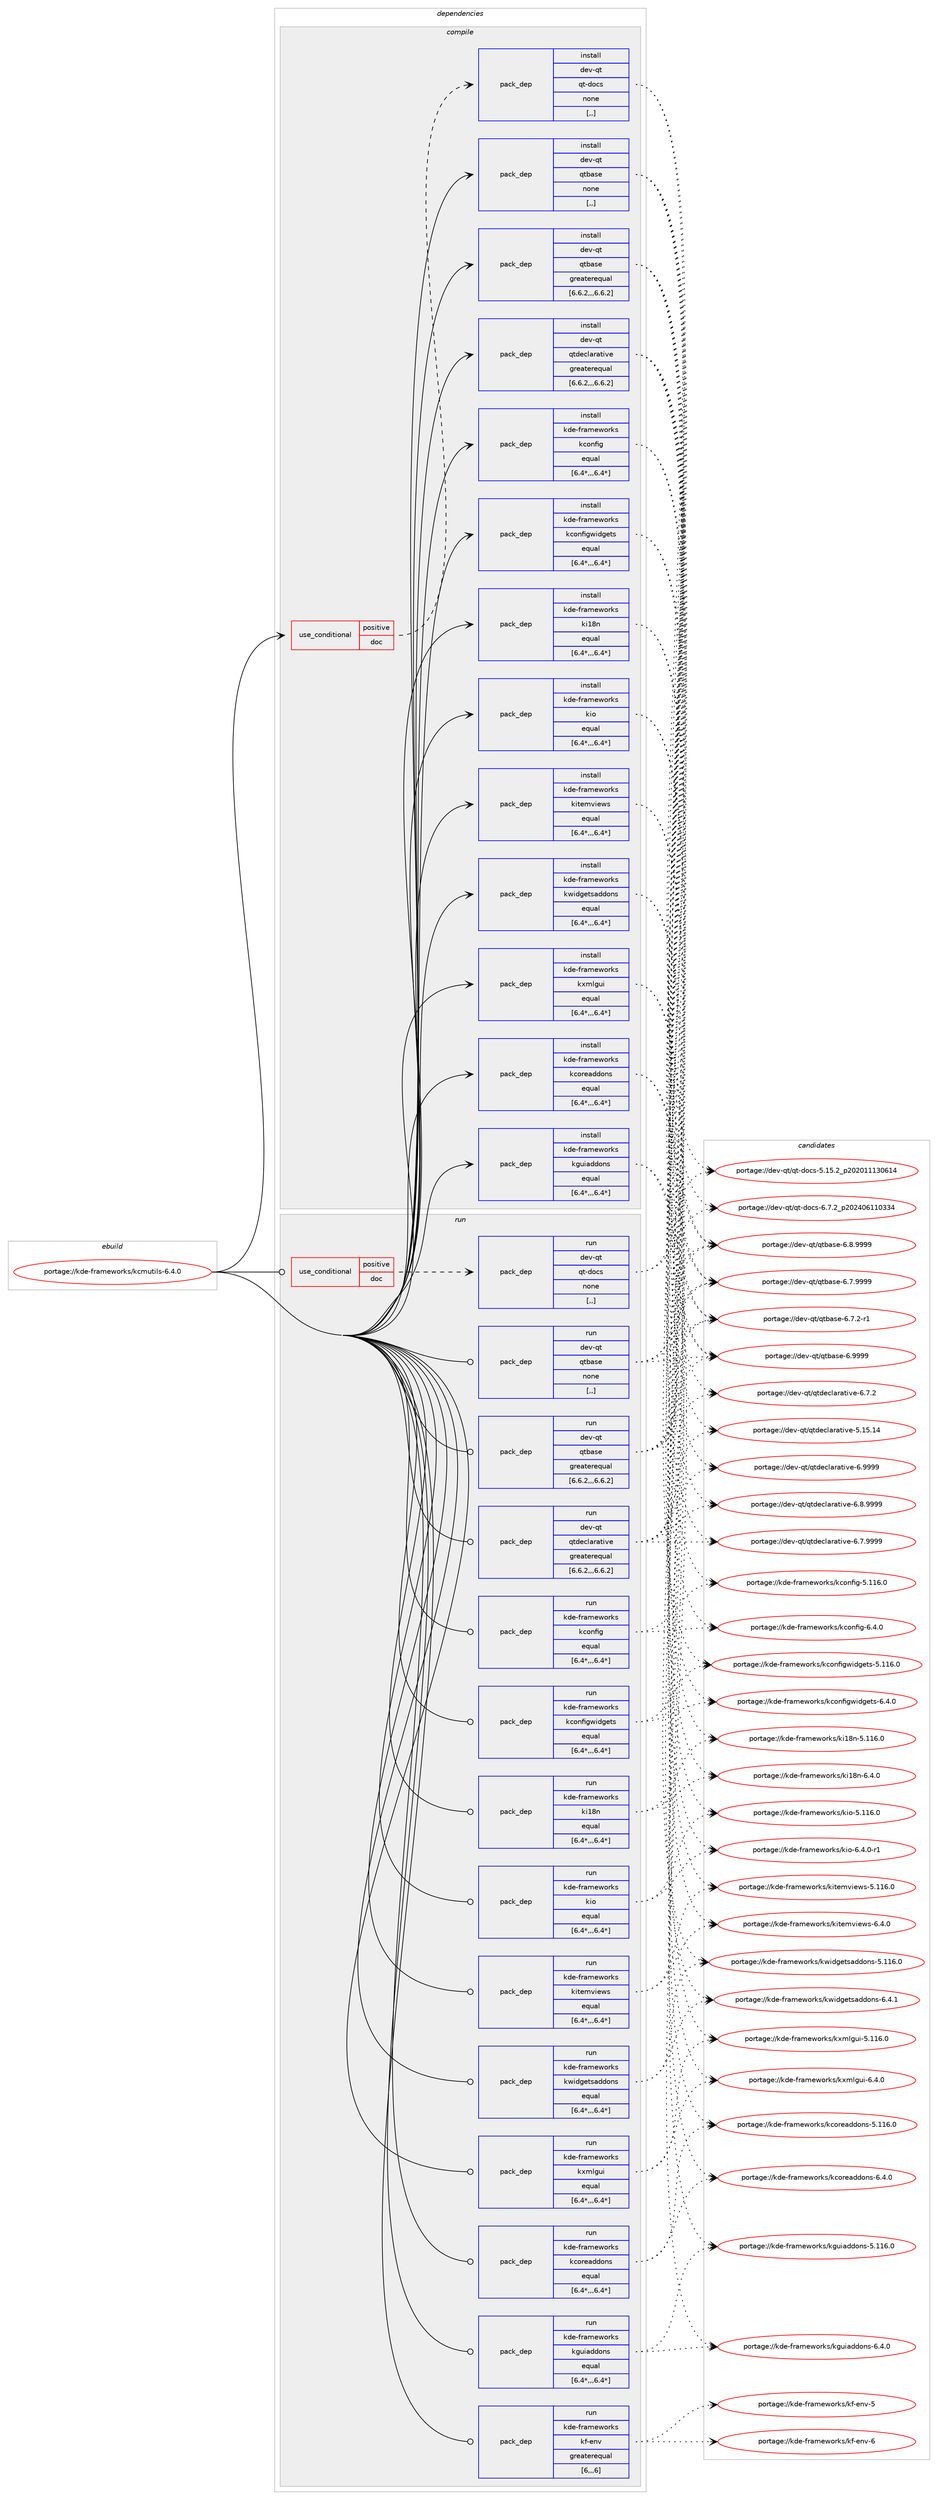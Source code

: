 digraph prolog {

# *************
# Graph options
# *************

newrank=true;
concentrate=true;
compound=true;
graph [rankdir=LR,fontname=Helvetica,fontsize=10,ranksep=1.5];#, ranksep=2.5, nodesep=0.2];
edge  [arrowhead=vee];
node  [fontname=Helvetica,fontsize=10];

# **********
# The ebuild
# **********

subgraph cluster_leftcol {
color=gray;
label=<<i>ebuild</i>>;
id [label="portage://kde-frameworks/kcmutils-6.4.0", color=red, width=4, href="../kde-frameworks/kcmutils-6.4.0.svg"];
}

# ****************
# The dependencies
# ****************

subgraph cluster_midcol {
color=gray;
label=<<i>dependencies</i>>;
subgraph cluster_compile {
fillcolor="#eeeeee";
style=filled;
label=<<i>compile</i>>;
subgraph cond67906 {
dependency263800 [label=<<TABLE BORDER="0" CELLBORDER="1" CELLSPACING="0" CELLPADDING="4"><TR><TD ROWSPAN="3" CELLPADDING="10">use_conditional</TD></TR><TR><TD>positive</TD></TR><TR><TD>doc</TD></TR></TABLE>>, shape=none, color=red];
subgraph pack193859 {
dependency263801 [label=<<TABLE BORDER="0" CELLBORDER="1" CELLSPACING="0" CELLPADDING="4" WIDTH="220"><TR><TD ROWSPAN="6" CELLPADDING="30">pack_dep</TD></TR><TR><TD WIDTH="110">install</TD></TR><TR><TD>dev-qt</TD></TR><TR><TD>qt-docs</TD></TR><TR><TD>none</TD></TR><TR><TD>[,,]</TD></TR></TABLE>>, shape=none, color=blue];
}
dependency263800:e -> dependency263801:w [weight=20,style="dashed",arrowhead="vee"];
}
id:e -> dependency263800:w [weight=20,style="solid",arrowhead="vee"];
subgraph pack193860 {
dependency263802 [label=<<TABLE BORDER="0" CELLBORDER="1" CELLSPACING="0" CELLPADDING="4" WIDTH="220"><TR><TD ROWSPAN="6" CELLPADDING="30">pack_dep</TD></TR><TR><TD WIDTH="110">install</TD></TR><TR><TD>dev-qt</TD></TR><TR><TD>qtbase</TD></TR><TR><TD>greaterequal</TD></TR><TR><TD>[6.6.2,,,6.6.2]</TD></TR></TABLE>>, shape=none, color=blue];
}
id:e -> dependency263802:w [weight=20,style="solid",arrowhead="vee"];
subgraph pack193861 {
dependency263803 [label=<<TABLE BORDER="0" CELLBORDER="1" CELLSPACING="0" CELLPADDING="4" WIDTH="220"><TR><TD ROWSPAN="6" CELLPADDING="30">pack_dep</TD></TR><TR><TD WIDTH="110">install</TD></TR><TR><TD>dev-qt</TD></TR><TR><TD>qtbase</TD></TR><TR><TD>none</TD></TR><TR><TD>[,,]</TD></TR></TABLE>>, shape=none, color=blue];
}
id:e -> dependency263803:w [weight=20,style="solid",arrowhead="vee"];
subgraph pack193862 {
dependency263804 [label=<<TABLE BORDER="0" CELLBORDER="1" CELLSPACING="0" CELLPADDING="4" WIDTH="220"><TR><TD ROWSPAN="6" CELLPADDING="30">pack_dep</TD></TR><TR><TD WIDTH="110">install</TD></TR><TR><TD>dev-qt</TD></TR><TR><TD>qtdeclarative</TD></TR><TR><TD>greaterequal</TD></TR><TR><TD>[6.6.2,,,6.6.2]</TD></TR></TABLE>>, shape=none, color=blue];
}
id:e -> dependency263804:w [weight=20,style="solid",arrowhead="vee"];
subgraph pack193863 {
dependency263805 [label=<<TABLE BORDER="0" CELLBORDER="1" CELLSPACING="0" CELLPADDING="4" WIDTH="220"><TR><TD ROWSPAN="6" CELLPADDING="30">pack_dep</TD></TR><TR><TD WIDTH="110">install</TD></TR><TR><TD>kde-frameworks</TD></TR><TR><TD>kconfig</TD></TR><TR><TD>equal</TD></TR><TR><TD>[6.4*,,,6.4*]</TD></TR></TABLE>>, shape=none, color=blue];
}
id:e -> dependency263805:w [weight=20,style="solid",arrowhead="vee"];
subgraph pack193864 {
dependency263806 [label=<<TABLE BORDER="0" CELLBORDER="1" CELLSPACING="0" CELLPADDING="4" WIDTH="220"><TR><TD ROWSPAN="6" CELLPADDING="30">pack_dep</TD></TR><TR><TD WIDTH="110">install</TD></TR><TR><TD>kde-frameworks</TD></TR><TR><TD>kconfigwidgets</TD></TR><TR><TD>equal</TD></TR><TR><TD>[6.4*,,,6.4*]</TD></TR></TABLE>>, shape=none, color=blue];
}
id:e -> dependency263806:w [weight=20,style="solid",arrowhead="vee"];
subgraph pack193865 {
dependency263807 [label=<<TABLE BORDER="0" CELLBORDER="1" CELLSPACING="0" CELLPADDING="4" WIDTH="220"><TR><TD ROWSPAN="6" CELLPADDING="30">pack_dep</TD></TR><TR><TD WIDTH="110">install</TD></TR><TR><TD>kde-frameworks</TD></TR><TR><TD>kcoreaddons</TD></TR><TR><TD>equal</TD></TR><TR><TD>[6.4*,,,6.4*]</TD></TR></TABLE>>, shape=none, color=blue];
}
id:e -> dependency263807:w [weight=20,style="solid",arrowhead="vee"];
subgraph pack193866 {
dependency263808 [label=<<TABLE BORDER="0" CELLBORDER="1" CELLSPACING="0" CELLPADDING="4" WIDTH="220"><TR><TD ROWSPAN="6" CELLPADDING="30">pack_dep</TD></TR><TR><TD WIDTH="110">install</TD></TR><TR><TD>kde-frameworks</TD></TR><TR><TD>kguiaddons</TD></TR><TR><TD>equal</TD></TR><TR><TD>[6.4*,,,6.4*]</TD></TR></TABLE>>, shape=none, color=blue];
}
id:e -> dependency263808:w [weight=20,style="solid",arrowhead="vee"];
subgraph pack193867 {
dependency263809 [label=<<TABLE BORDER="0" CELLBORDER="1" CELLSPACING="0" CELLPADDING="4" WIDTH="220"><TR><TD ROWSPAN="6" CELLPADDING="30">pack_dep</TD></TR><TR><TD WIDTH="110">install</TD></TR><TR><TD>kde-frameworks</TD></TR><TR><TD>ki18n</TD></TR><TR><TD>equal</TD></TR><TR><TD>[6.4*,,,6.4*]</TD></TR></TABLE>>, shape=none, color=blue];
}
id:e -> dependency263809:w [weight=20,style="solid",arrowhead="vee"];
subgraph pack193868 {
dependency263810 [label=<<TABLE BORDER="0" CELLBORDER="1" CELLSPACING="0" CELLPADDING="4" WIDTH="220"><TR><TD ROWSPAN="6" CELLPADDING="30">pack_dep</TD></TR><TR><TD WIDTH="110">install</TD></TR><TR><TD>kde-frameworks</TD></TR><TR><TD>kio</TD></TR><TR><TD>equal</TD></TR><TR><TD>[6.4*,,,6.4*]</TD></TR></TABLE>>, shape=none, color=blue];
}
id:e -> dependency263810:w [weight=20,style="solid",arrowhead="vee"];
subgraph pack193869 {
dependency263811 [label=<<TABLE BORDER="0" CELLBORDER="1" CELLSPACING="0" CELLPADDING="4" WIDTH="220"><TR><TD ROWSPAN="6" CELLPADDING="30">pack_dep</TD></TR><TR><TD WIDTH="110">install</TD></TR><TR><TD>kde-frameworks</TD></TR><TR><TD>kitemviews</TD></TR><TR><TD>equal</TD></TR><TR><TD>[6.4*,,,6.4*]</TD></TR></TABLE>>, shape=none, color=blue];
}
id:e -> dependency263811:w [weight=20,style="solid",arrowhead="vee"];
subgraph pack193870 {
dependency263812 [label=<<TABLE BORDER="0" CELLBORDER="1" CELLSPACING="0" CELLPADDING="4" WIDTH="220"><TR><TD ROWSPAN="6" CELLPADDING="30">pack_dep</TD></TR><TR><TD WIDTH="110">install</TD></TR><TR><TD>kde-frameworks</TD></TR><TR><TD>kwidgetsaddons</TD></TR><TR><TD>equal</TD></TR><TR><TD>[6.4*,,,6.4*]</TD></TR></TABLE>>, shape=none, color=blue];
}
id:e -> dependency263812:w [weight=20,style="solid",arrowhead="vee"];
subgraph pack193871 {
dependency263813 [label=<<TABLE BORDER="0" CELLBORDER="1" CELLSPACING="0" CELLPADDING="4" WIDTH="220"><TR><TD ROWSPAN="6" CELLPADDING="30">pack_dep</TD></TR><TR><TD WIDTH="110">install</TD></TR><TR><TD>kde-frameworks</TD></TR><TR><TD>kxmlgui</TD></TR><TR><TD>equal</TD></TR><TR><TD>[6.4*,,,6.4*]</TD></TR></TABLE>>, shape=none, color=blue];
}
id:e -> dependency263813:w [weight=20,style="solid",arrowhead="vee"];
}
subgraph cluster_compileandrun {
fillcolor="#eeeeee";
style=filled;
label=<<i>compile and run</i>>;
}
subgraph cluster_run {
fillcolor="#eeeeee";
style=filled;
label=<<i>run</i>>;
subgraph cond67907 {
dependency263814 [label=<<TABLE BORDER="0" CELLBORDER="1" CELLSPACING="0" CELLPADDING="4"><TR><TD ROWSPAN="3" CELLPADDING="10">use_conditional</TD></TR><TR><TD>positive</TD></TR><TR><TD>doc</TD></TR></TABLE>>, shape=none, color=red];
subgraph pack193872 {
dependency263815 [label=<<TABLE BORDER="0" CELLBORDER="1" CELLSPACING="0" CELLPADDING="4" WIDTH="220"><TR><TD ROWSPAN="6" CELLPADDING="30">pack_dep</TD></TR><TR><TD WIDTH="110">run</TD></TR><TR><TD>dev-qt</TD></TR><TR><TD>qt-docs</TD></TR><TR><TD>none</TD></TR><TR><TD>[,,]</TD></TR></TABLE>>, shape=none, color=blue];
}
dependency263814:e -> dependency263815:w [weight=20,style="dashed",arrowhead="vee"];
}
id:e -> dependency263814:w [weight=20,style="solid",arrowhead="odot"];
subgraph pack193873 {
dependency263816 [label=<<TABLE BORDER="0" CELLBORDER="1" CELLSPACING="0" CELLPADDING="4" WIDTH="220"><TR><TD ROWSPAN="6" CELLPADDING="30">pack_dep</TD></TR><TR><TD WIDTH="110">run</TD></TR><TR><TD>dev-qt</TD></TR><TR><TD>qtbase</TD></TR><TR><TD>greaterequal</TD></TR><TR><TD>[6.6.2,,,6.6.2]</TD></TR></TABLE>>, shape=none, color=blue];
}
id:e -> dependency263816:w [weight=20,style="solid",arrowhead="odot"];
subgraph pack193874 {
dependency263817 [label=<<TABLE BORDER="0" CELLBORDER="1" CELLSPACING="0" CELLPADDING="4" WIDTH="220"><TR><TD ROWSPAN="6" CELLPADDING="30">pack_dep</TD></TR><TR><TD WIDTH="110">run</TD></TR><TR><TD>dev-qt</TD></TR><TR><TD>qtbase</TD></TR><TR><TD>none</TD></TR><TR><TD>[,,]</TD></TR></TABLE>>, shape=none, color=blue];
}
id:e -> dependency263817:w [weight=20,style="solid",arrowhead="odot"];
subgraph pack193875 {
dependency263818 [label=<<TABLE BORDER="0" CELLBORDER="1" CELLSPACING="0" CELLPADDING="4" WIDTH="220"><TR><TD ROWSPAN="6" CELLPADDING="30">pack_dep</TD></TR><TR><TD WIDTH="110">run</TD></TR><TR><TD>dev-qt</TD></TR><TR><TD>qtdeclarative</TD></TR><TR><TD>greaterequal</TD></TR><TR><TD>[6.6.2,,,6.6.2]</TD></TR></TABLE>>, shape=none, color=blue];
}
id:e -> dependency263818:w [weight=20,style="solid",arrowhead="odot"];
subgraph pack193876 {
dependency263819 [label=<<TABLE BORDER="0" CELLBORDER="1" CELLSPACING="0" CELLPADDING="4" WIDTH="220"><TR><TD ROWSPAN="6" CELLPADDING="30">pack_dep</TD></TR><TR><TD WIDTH="110">run</TD></TR><TR><TD>kde-frameworks</TD></TR><TR><TD>kconfig</TD></TR><TR><TD>equal</TD></TR><TR><TD>[6.4*,,,6.4*]</TD></TR></TABLE>>, shape=none, color=blue];
}
id:e -> dependency263819:w [weight=20,style="solid",arrowhead="odot"];
subgraph pack193877 {
dependency263820 [label=<<TABLE BORDER="0" CELLBORDER="1" CELLSPACING="0" CELLPADDING="4" WIDTH="220"><TR><TD ROWSPAN="6" CELLPADDING="30">pack_dep</TD></TR><TR><TD WIDTH="110">run</TD></TR><TR><TD>kde-frameworks</TD></TR><TR><TD>kconfigwidgets</TD></TR><TR><TD>equal</TD></TR><TR><TD>[6.4*,,,6.4*]</TD></TR></TABLE>>, shape=none, color=blue];
}
id:e -> dependency263820:w [weight=20,style="solid",arrowhead="odot"];
subgraph pack193878 {
dependency263821 [label=<<TABLE BORDER="0" CELLBORDER="1" CELLSPACING="0" CELLPADDING="4" WIDTH="220"><TR><TD ROWSPAN="6" CELLPADDING="30">pack_dep</TD></TR><TR><TD WIDTH="110">run</TD></TR><TR><TD>kde-frameworks</TD></TR><TR><TD>kcoreaddons</TD></TR><TR><TD>equal</TD></TR><TR><TD>[6.4*,,,6.4*]</TD></TR></TABLE>>, shape=none, color=blue];
}
id:e -> dependency263821:w [weight=20,style="solid",arrowhead="odot"];
subgraph pack193879 {
dependency263822 [label=<<TABLE BORDER="0" CELLBORDER="1" CELLSPACING="0" CELLPADDING="4" WIDTH="220"><TR><TD ROWSPAN="6" CELLPADDING="30">pack_dep</TD></TR><TR><TD WIDTH="110">run</TD></TR><TR><TD>kde-frameworks</TD></TR><TR><TD>kf-env</TD></TR><TR><TD>greaterequal</TD></TR><TR><TD>[6,,,6]</TD></TR></TABLE>>, shape=none, color=blue];
}
id:e -> dependency263822:w [weight=20,style="solid",arrowhead="odot"];
subgraph pack193880 {
dependency263823 [label=<<TABLE BORDER="0" CELLBORDER="1" CELLSPACING="0" CELLPADDING="4" WIDTH="220"><TR><TD ROWSPAN="6" CELLPADDING="30">pack_dep</TD></TR><TR><TD WIDTH="110">run</TD></TR><TR><TD>kde-frameworks</TD></TR><TR><TD>kguiaddons</TD></TR><TR><TD>equal</TD></TR><TR><TD>[6.4*,,,6.4*]</TD></TR></TABLE>>, shape=none, color=blue];
}
id:e -> dependency263823:w [weight=20,style="solid",arrowhead="odot"];
subgraph pack193881 {
dependency263824 [label=<<TABLE BORDER="0" CELLBORDER="1" CELLSPACING="0" CELLPADDING="4" WIDTH="220"><TR><TD ROWSPAN="6" CELLPADDING="30">pack_dep</TD></TR><TR><TD WIDTH="110">run</TD></TR><TR><TD>kde-frameworks</TD></TR><TR><TD>ki18n</TD></TR><TR><TD>equal</TD></TR><TR><TD>[6.4*,,,6.4*]</TD></TR></TABLE>>, shape=none, color=blue];
}
id:e -> dependency263824:w [weight=20,style="solid",arrowhead="odot"];
subgraph pack193882 {
dependency263825 [label=<<TABLE BORDER="0" CELLBORDER="1" CELLSPACING="0" CELLPADDING="4" WIDTH="220"><TR><TD ROWSPAN="6" CELLPADDING="30">pack_dep</TD></TR><TR><TD WIDTH="110">run</TD></TR><TR><TD>kde-frameworks</TD></TR><TR><TD>kio</TD></TR><TR><TD>equal</TD></TR><TR><TD>[6.4*,,,6.4*]</TD></TR></TABLE>>, shape=none, color=blue];
}
id:e -> dependency263825:w [weight=20,style="solid",arrowhead="odot"];
subgraph pack193883 {
dependency263826 [label=<<TABLE BORDER="0" CELLBORDER="1" CELLSPACING="0" CELLPADDING="4" WIDTH="220"><TR><TD ROWSPAN="6" CELLPADDING="30">pack_dep</TD></TR><TR><TD WIDTH="110">run</TD></TR><TR><TD>kde-frameworks</TD></TR><TR><TD>kitemviews</TD></TR><TR><TD>equal</TD></TR><TR><TD>[6.4*,,,6.4*]</TD></TR></TABLE>>, shape=none, color=blue];
}
id:e -> dependency263826:w [weight=20,style="solid",arrowhead="odot"];
subgraph pack193884 {
dependency263827 [label=<<TABLE BORDER="0" CELLBORDER="1" CELLSPACING="0" CELLPADDING="4" WIDTH="220"><TR><TD ROWSPAN="6" CELLPADDING="30">pack_dep</TD></TR><TR><TD WIDTH="110">run</TD></TR><TR><TD>kde-frameworks</TD></TR><TR><TD>kwidgetsaddons</TD></TR><TR><TD>equal</TD></TR><TR><TD>[6.4*,,,6.4*]</TD></TR></TABLE>>, shape=none, color=blue];
}
id:e -> dependency263827:w [weight=20,style="solid",arrowhead="odot"];
subgraph pack193885 {
dependency263828 [label=<<TABLE BORDER="0" CELLBORDER="1" CELLSPACING="0" CELLPADDING="4" WIDTH="220"><TR><TD ROWSPAN="6" CELLPADDING="30">pack_dep</TD></TR><TR><TD WIDTH="110">run</TD></TR><TR><TD>kde-frameworks</TD></TR><TR><TD>kxmlgui</TD></TR><TR><TD>equal</TD></TR><TR><TD>[6.4*,,,6.4*]</TD></TR></TABLE>>, shape=none, color=blue];
}
id:e -> dependency263828:w [weight=20,style="solid",arrowhead="odot"];
}
}

# **************
# The candidates
# **************

subgraph cluster_choices {
rank=same;
color=gray;
label=<<i>candidates</i>>;

subgraph choice193859 {
color=black;
nodesep=1;
choice1001011184511311647113116451001119911545544655465095112504850524854494948515152 [label="portage://dev-qt/qt-docs-6.7.2_p202406110334", color=red, width=4,href="../dev-qt/qt-docs-6.7.2_p202406110334.svg"];
choice100101118451131164711311645100111991154553464953465095112504850484949495148544952 [label="portage://dev-qt/qt-docs-5.15.2_p202011130614", color=red, width=4,href="../dev-qt/qt-docs-5.15.2_p202011130614.svg"];
dependency263801:e -> choice1001011184511311647113116451001119911545544655465095112504850524854494948515152:w [style=dotted,weight="100"];
dependency263801:e -> choice100101118451131164711311645100111991154553464953465095112504850484949495148544952:w [style=dotted,weight="100"];
}
subgraph choice193860 {
color=black;
nodesep=1;
choice1001011184511311647113116989711510145544657575757 [label="portage://dev-qt/qtbase-6.9999", color=red, width=4,href="../dev-qt/qtbase-6.9999.svg"];
choice10010111845113116471131169897115101455446564657575757 [label="portage://dev-qt/qtbase-6.8.9999", color=red, width=4,href="../dev-qt/qtbase-6.8.9999.svg"];
choice10010111845113116471131169897115101455446554657575757 [label="portage://dev-qt/qtbase-6.7.9999", color=red, width=4,href="../dev-qt/qtbase-6.7.9999.svg"];
choice100101118451131164711311698971151014554465546504511449 [label="portage://dev-qt/qtbase-6.7.2-r1", color=red, width=4,href="../dev-qt/qtbase-6.7.2-r1.svg"];
dependency263802:e -> choice1001011184511311647113116989711510145544657575757:w [style=dotted,weight="100"];
dependency263802:e -> choice10010111845113116471131169897115101455446564657575757:w [style=dotted,weight="100"];
dependency263802:e -> choice10010111845113116471131169897115101455446554657575757:w [style=dotted,weight="100"];
dependency263802:e -> choice100101118451131164711311698971151014554465546504511449:w [style=dotted,weight="100"];
}
subgraph choice193861 {
color=black;
nodesep=1;
choice1001011184511311647113116989711510145544657575757 [label="portage://dev-qt/qtbase-6.9999", color=red, width=4,href="../dev-qt/qtbase-6.9999.svg"];
choice10010111845113116471131169897115101455446564657575757 [label="portage://dev-qt/qtbase-6.8.9999", color=red, width=4,href="../dev-qt/qtbase-6.8.9999.svg"];
choice10010111845113116471131169897115101455446554657575757 [label="portage://dev-qt/qtbase-6.7.9999", color=red, width=4,href="../dev-qt/qtbase-6.7.9999.svg"];
choice100101118451131164711311698971151014554465546504511449 [label="portage://dev-qt/qtbase-6.7.2-r1", color=red, width=4,href="../dev-qt/qtbase-6.7.2-r1.svg"];
dependency263803:e -> choice1001011184511311647113116989711510145544657575757:w [style=dotted,weight="100"];
dependency263803:e -> choice10010111845113116471131169897115101455446564657575757:w [style=dotted,weight="100"];
dependency263803:e -> choice10010111845113116471131169897115101455446554657575757:w [style=dotted,weight="100"];
dependency263803:e -> choice100101118451131164711311698971151014554465546504511449:w [style=dotted,weight="100"];
}
subgraph choice193862 {
color=black;
nodesep=1;
choice100101118451131164711311610010199108971149711610511810145544657575757 [label="portage://dev-qt/qtdeclarative-6.9999", color=red, width=4,href="../dev-qt/qtdeclarative-6.9999.svg"];
choice1001011184511311647113116100101991089711497116105118101455446564657575757 [label="portage://dev-qt/qtdeclarative-6.8.9999", color=red, width=4,href="../dev-qt/qtdeclarative-6.8.9999.svg"];
choice1001011184511311647113116100101991089711497116105118101455446554657575757 [label="portage://dev-qt/qtdeclarative-6.7.9999", color=red, width=4,href="../dev-qt/qtdeclarative-6.7.9999.svg"];
choice1001011184511311647113116100101991089711497116105118101455446554650 [label="portage://dev-qt/qtdeclarative-6.7.2", color=red, width=4,href="../dev-qt/qtdeclarative-6.7.2.svg"];
choice10010111845113116471131161001019910897114971161051181014553464953464952 [label="portage://dev-qt/qtdeclarative-5.15.14", color=red, width=4,href="../dev-qt/qtdeclarative-5.15.14.svg"];
dependency263804:e -> choice100101118451131164711311610010199108971149711610511810145544657575757:w [style=dotted,weight="100"];
dependency263804:e -> choice1001011184511311647113116100101991089711497116105118101455446564657575757:w [style=dotted,weight="100"];
dependency263804:e -> choice1001011184511311647113116100101991089711497116105118101455446554657575757:w [style=dotted,weight="100"];
dependency263804:e -> choice1001011184511311647113116100101991089711497116105118101455446554650:w [style=dotted,weight="100"];
dependency263804:e -> choice10010111845113116471131161001019910897114971161051181014553464953464952:w [style=dotted,weight="100"];
}
subgraph choice193863 {
color=black;
nodesep=1;
choice10710010145102114971091011191111141071154710799111110102105103455446524648 [label="portage://kde-frameworks/kconfig-6.4.0", color=red, width=4,href="../kde-frameworks/kconfig-6.4.0.svg"];
choice107100101451021149710910111911111410711547107991111101021051034553464949544648 [label="portage://kde-frameworks/kconfig-5.116.0", color=red, width=4,href="../kde-frameworks/kconfig-5.116.0.svg"];
dependency263805:e -> choice10710010145102114971091011191111141071154710799111110102105103455446524648:w [style=dotted,weight="100"];
dependency263805:e -> choice107100101451021149710910111911111410711547107991111101021051034553464949544648:w [style=dotted,weight="100"];
}
subgraph choice193864 {
color=black;
nodesep=1;
choice10710010145102114971091011191111141071154710799111110102105103119105100103101116115455446524648 [label="portage://kde-frameworks/kconfigwidgets-6.4.0", color=red, width=4,href="../kde-frameworks/kconfigwidgets-6.4.0.svg"];
choice107100101451021149710910111911111410711547107991111101021051031191051001031011161154553464949544648 [label="portage://kde-frameworks/kconfigwidgets-5.116.0", color=red, width=4,href="../kde-frameworks/kconfigwidgets-5.116.0.svg"];
dependency263806:e -> choice10710010145102114971091011191111141071154710799111110102105103119105100103101116115455446524648:w [style=dotted,weight="100"];
dependency263806:e -> choice107100101451021149710910111911111410711547107991111101021051031191051001031011161154553464949544648:w [style=dotted,weight="100"];
}
subgraph choice193865 {
color=black;
nodesep=1;
choice1071001014510211497109101119111114107115471079911111410197100100111110115455446524648 [label="portage://kde-frameworks/kcoreaddons-6.4.0", color=red, width=4,href="../kde-frameworks/kcoreaddons-6.4.0.svg"];
choice10710010145102114971091011191111141071154710799111114101971001001111101154553464949544648 [label="portage://kde-frameworks/kcoreaddons-5.116.0", color=red, width=4,href="../kde-frameworks/kcoreaddons-5.116.0.svg"];
dependency263807:e -> choice1071001014510211497109101119111114107115471079911111410197100100111110115455446524648:w [style=dotted,weight="100"];
dependency263807:e -> choice10710010145102114971091011191111141071154710799111114101971001001111101154553464949544648:w [style=dotted,weight="100"];
}
subgraph choice193866 {
color=black;
nodesep=1;
choice10710010145102114971091011191111141071154710710311710597100100111110115455446524648 [label="portage://kde-frameworks/kguiaddons-6.4.0", color=red, width=4,href="../kde-frameworks/kguiaddons-6.4.0.svg"];
choice107100101451021149710910111911111410711547107103117105971001001111101154553464949544648 [label="portage://kde-frameworks/kguiaddons-5.116.0", color=red, width=4,href="../kde-frameworks/kguiaddons-5.116.0.svg"];
dependency263808:e -> choice10710010145102114971091011191111141071154710710311710597100100111110115455446524648:w [style=dotted,weight="100"];
dependency263808:e -> choice107100101451021149710910111911111410711547107103117105971001001111101154553464949544648:w [style=dotted,weight="100"];
}
subgraph choice193867 {
color=black;
nodesep=1;
choice1071001014510211497109101119111114107115471071054956110455446524648 [label="portage://kde-frameworks/ki18n-6.4.0", color=red, width=4,href="../kde-frameworks/ki18n-6.4.0.svg"];
choice10710010145102114971091011191111141071154710710549561104553464949544648 [label="portage://kde-frameworks/ki18n-5.116.0", color=red, width=4,href="../kde-frameworks/ki18n-5.116.0.svg"];
dependency263809:e -> choice1071001014510211497109101119111114107115471071054956110455446524648:w [style=dotted,weight="100"];
dependency263809:e -> choice10710010145102114971091011191111141071154710710549561104553464949544648:w [style=dotted,weight="100"];
}
subgraph choice193868 {
color=black;
nodesep=1;
choice1071001014510211497109101119111114107115471071051114554465246484511449 [label="portage://kde-frameworks/kio-6.4.0-r1", color=red, width=4,href="../kde-frameworks/kio-6.4.0-r1.svg"];
choice1071001014510211497109101119111114107115471071051114553464949544648 [label="portage://kde-frameworks/kio-5.116.0", color=red, width=4,href="../kde-frameworks/kio-5.116.0.svg"];
dependency263810:e -> choice1071001014510211497109101119111114107115471071051114554465246484511449:w [style=dotted,weight="100"];
dependency263810:e -> choice1071001014510211497109101119111114107115471071051114553464949544648:w [style=dotted,weight="100"];
}
subgraph choice193869 {
color=black;
nodesep=1;
choice107100101451021149710910111911111410711547107105116101109118105101119115455446524648 [label="portage://kde-frameworks/kitemviews-6.4.0", color=red, width=4,href="../kde-frameworks/kitemviews-6.4.0.svg"];
choice1071001014510211497109101119111114107115471071051161011091181051011191154553464949544648 [label="portage://kde-frameworks/kitemviews-5.116.0", color=red, width=4,href="../kde-frameworks/kitemviews-5.116.0.svg"];
dependency263811:e -> choice107100101451021149710910111911111410711547107105116101109118105101119115455446524648:w [style=dotted,weight="100"];
dependency263811:e -> choice1071001014510211497109101119111114107115471071051161011091181051011191154553464949544648:w [style=dotted,weight="100"];
}
subgraph choice193870 {
color=black;
nodesep=1;
choice10710010145102114971091011191111141071154710711910510010310111611597100100111110115455446524649 [label="portage://kde-frameworks/kwidgetsaddons-6.4.1", color=red, width=4,href="../kde-frameworks/kwidgetsaddons-6.4.1.svg"];
choice107100101451021149710910111911111410711547107119105100103101116115971001001111101154553464949544648 [label="portage://kde-frameworks/kwidgetsaddons-5.116.0", color=red, width=4,href="../kde-frameworks/kwidgetsaddons-5.116.0.svg"];
dependency263812:e -> choice10710010145102114971091011191111141071154710711910510010310111611597100100111110115455446524649:w [style=dotted,weight="100"];
dependency263812:e -> choice107100101451021149710910111911111410711547107119105100103101116115971001001111101154553464949544648:w [style=dotted,weight="100"];
}
subgraph choice193871 {
color=black;
nodesep=1;
choice107100101451021149710910111911111410711547107120109108103117105455446524648 [label="portage://kde-frameworks/kxmlgui-6.4.0", color=red, width=4,href="../kde-frameworks/kxmlgui-6.4.0.svg"];
choice1071001014510211497109101119111114107115471071201091081031171054553464949544648 [label="portage://kde-frameworks/kxmlgui-5.116.0", color=red, width=4,href="../kde-frameworks/kxmlgui-5.116.0.svg"];
dependency263813:e -> choice107100101451021149710910111911111410711547107120109108103117105455446524648:w [style=dotted,weight="100"];
dependency263813:e -> choice1071001014510211497109101119111114107115471071201091081031171054553464949544648:w [style=dotted,weight="100"];
}
subgraph choice193872 {
color=black;
nodesep=1;
choice1001011184511311647113116451001119911545544655465095112504850524854494948515152 [label="portage://dev-qt/qt-docs-6.7.2_p202406110334", color=red, width=4,href="../dev-qt/qt-docs-6.7.2_p202406110334.svg"];
choice100101118451131164711311645100111991154553464953465095112504850484949495148544952 [label="portage://dev-qt/qt-docs-5.15.2_p202011130614", color=red, width=4,href="../dev-qt/qt-docs-5.15.2_p202011130614.svg"];
dependency263815:e -> choice1001011184511311647113116451001119911545544655465095112504850524854494948515152:w [style=dotted,weight="100"];
dependency263815:e -> choice100101118451131164711311645100111991154553464953465095112504850484949495148544952:w [style=dotted,weight="100"];
}
subgraph choice193873 {
color=black;
nodesep=1;
choice1001011184511311647113116989711510145544657575757 [label="portage://dev-qt/qtbase-6.9999", color=red, width=4,href="../dev-qt/qtbase-6.9999.svg"];
choice10010111845113116471131169897115101455446564657575757 [label="portage://dev-qt/qtbase-6.8.9999", color=red, width=4,href="../dev-qt/qtbase-6.8.9999.svg"];
choice10010111845113116471131169897115101455446554657575757 [label="portage://dev-qt/qtbase-6.7.9999", color=red, width=4,href="../dev-qt/qtbase-6.7.9999.svg"];
choice100101118451131164711311698971151014554465546504511449 [label="portage://dev-qt/qtbase-6.7.2-r1", color=red, width=4,href="../dev-qt/qtbase-6.7.2-r1.svg"];
dependency263816:e -> choice1001011184511311647113116989711510145544657575757:w [style=dotted,weight="100"];
dependency263816:e -> choice10010111845113116471131169897115101455446564657575757:w [style=dotted,weight="100"];
dependency263816:e -> choice10010111845113116471131169897115101455446554657575757:w [style=dotted,weight="100"];
dependency263816:e -> choice100101118451131164711311698971151014554465546504511449:w [style=dotted,weight="100"];
}
subgraph choice193874 {
color=black;
nodesep=1;
choice1001011184511311647113116989711510145544657575757 [label="portage://dev-qt/qtbase-6.9999", color=red, width=4,href="../dev-qt/qtbase-6.9999.svg"];
choice10010111845113116471131169897115101455446564657575757 [label="portage://dev-qt/qtbase-6.8.9999", color=red, width=4,href="../dev-qt/qtbase-6.8.9999.svg"];
choice10010111845113116471131169897115101455446554657575757 [label="portage://dev-qt/qtbase-6.7.9999", color=red, width=4,href="../dev-qt/qtbase-6.7.9999.svg"];
choice100101118451131164711311698971151014554465546504511449 [label="portage://dev-qt/qtbase-6.7.2-r1", color=red, width=4,href="../dev-qt/qtbase-6.7.2-r1.svg"];
dependency263817:e -> choice1001011184511311647113116989711510145544657575757:w [style=dotted,weight="100"];
dependency263817:e -> choice10010111845113116471131169897115101455446564657575757:w [style=dotted,weight="100"];
dependency263817:e -> choice10010111845113116471131169897115101455446554657575757:w [style=dotted,weight="100"];
dependency263817:e -> choice100101118451131164711311698971151014554465546504511449:w [style=dotted,weight="100"];
}
subgraph choice193875 {
color=black;
nodesep=1;
choice100101118451131164711311610010199108971149711610511810145544657575757 [label="portage://dev-qt/qtdeclarative-6.9999", color=red, width=4,href="../dev-qt/qtdeclarative-6.9999.svg"];
choice1001011184511311647113116100101991089711497116105118101455446564657575757 [label="portage://dev-qt/qtdeclarative-6.8.9999", color=red, width=4,href="../dev-qt/qtdeclarative-6.8.9999.svg"];
choice1001011184511311647113116100101991089711497116105118101455446554657575757 [label="portage://dev-qt/qtdeclarative-6.7.9999", color=red, width=4,href="../dev-qt/qtdeclarative-6.7.9999.svg"];
choice1001011184511311647113116100101991089711497116105118101455446554650 [label="portage://dev-qt/qtdeclarative-6.7.2", color=red, width=4,href="../dev-qt/qtdeclarative-6.7.2.svg"];
choice10010111845113116471131161001019910897114971161051181014553464953464952 [label="portage://dev-qt/qtdeclarative-5.15.14", color=red, width=4,href="../dev-qt/qtdeclarative-5.15.14.svg"];
dependency263818:e -> choice100101118451131164711311610010199108971149711610511810145544657575757:w [style=dotted,weight="100"];
dependency263818:e -> choice1001011184511311647113116100101991089711497116105118101455446564657575757:w [style=dotted,weight="100"];
dependency263818:e -> choice1001011184511311647113116100101991089711497116105118101455446554657575757:w [style=dotted,weight="100"];
dependency263818:e -> choice1001011184511311647113116100101991089711497116105118101455446554650:w [style=dotted,weight="100"];
dependency263818:e -> choice10010111845113116471131161001019910897114971161051181014553464953464952:w [style=dotted,weight="100"];
}
subgraph choice193876 {
color=black;
nodesep=1;
choice10710010145102114971091011191111141071154710799111110102105103455446524648 [label="portage://kde-frameworks/kconfig-6.4.0", color=red, width=4,href="../kde-frameworks/kconfig-6.4.0.svg"];
choice107100101451021149710910111911111410711547107991111101021051034553464949544648 [label="portage://kde-frameworks/kconfig-5.116.0", color=red, width=4,href="../kde-frameworks/kconfig-5.116.0.svg"];
dependency263819:e -> choice10710010145102114971091011191111141071154710799111110102105103455446524648:w [style=dotted,weight="100"];
dependency263819:e -> choice107100101451021149710910111911111410711547107991111101021051034553464949544648:w [style=dotted,weight="100"];
}
subgraph choice193877 {
color=black;
nodesep=1;
choice10710010145102114971091011191111141071154710799111110102105103119105100103101116115455446524648 [label="portage://kde-frameworks/kconfigwidgets-6.4.0", color=red, width=4,href="../kde-frameworks/kconfigwidgets-6.4.0.svg"];
choice107100101451021149710910111911111410711547107991111101021051031191051001031011161154553464949544648 [label="portage://kde-frameworks/kconfigwidgets-5.116.0", color=red, width=4,href="../kde-frameworks/kconfigwidgets-5.116.0.svg"];
dependency263820:e -> choice10710010145102114971091011191111141071154710799111110102105103119105100103101116115455446524648:w [style=dotted,weight="100"];
dependency263820:e -> choice107100101451021149710910111911111410711547107991111101021051031191051001031011161154553464949544648:w [style=dotted,weight="100"];
}
subgraph choice193878 {
color=black;
nodesep=1;
choice1071001014510211497109101119111114107115471079911111410197100100111110115455446524648 [label="portage://kde-frameworks/kcoreaddons-6.4.0", color=red, width=4,href="../kde-frameworks/kcoreaddons-6.4.0.svg"];
choice10710010145102114971091011191111141071154710799111114101971001001111101154553464949544648 [label="portage://kde-frameworks/kcoreaddons-5.116.0", color=red, width=4,href="../kde-frameworks/kcoreaddons-5.116.0.svg"];
dependency263821:e -> choice1071001014510211497109101119111114107115471079911111410197100100111110115455446524648:w [style=dotted,weight="100"];
dependency263821:e -> choice10710010145102114971091011191111141071154710799111114101971001001111101154553464949544648:w [style=dotted,weight="100"];
}
subgraph choice193879 {
color=black;
nodesep=1;
choice107100101451021149710910111911111410711547107102451011101184554 [label="portage://kde-frameworks/kf-env-6", color=red, width=4,href="../kde-frameworks/kf-env-6.svg"];
choice107100101451021149710910111911111410711547107102451011101184553 [label="portage://kde-frameworks/kf-env-5", color=red, width=4,href="../kde-frameworks/kf-env-5.svg"];
dependency263822:e -> choice107100101451021149710910111911111410711547107102451011101184554:w [style=dotted,weight="100"];
dependency263822:e -> choice107100101451021149710910111911111410711547107102451011101184553:w [style=dotted,weight="100"];
}
subgraph choice193880 {
color=black;
nodesep=1;
choice10710010145102114971091011191111141071154710710311710597100100111110115455446524648 [label="portage://kde-frameworks/kguiaddons-6.4.0", color=red, width=4,href="../kde-frameworks/kguiaddons-6.4.0.svg"];
choice107100101451021149710910111911111410711547107103117105971001001111101154553464949544648 [label="portage://kde-frameworks/kguiaddons-5.116.0", color=red, width=4,href="../kde-frameworks/kguiaddons-5.116.0.svg"];
dependency263823:e -> choice10710010145102114971091011191111141071154710710311710597100100111110115455446524648:w [style=dotted,weight="100"];
dependency263823:e -> choice107100101451021149710910111911111410711547107103117105971001001111101154553464949544648:w [style=dotted,weight="100"];
}
subgraph choice193881 {
color=black;
nodesep=1;
choice1071001014510211497109101119111114107115471071054956110455446524648 [label="portage://kde-frameworks/ki18n-6.4.0", color=red, width=4,href="../kde-frameworks/ki18n-6.4.0.svg"];
choice10710010145102114971091011191111141071154710710549561104553464949544648 [label="portage://kde-frameworks/ki18n-5.116.0", color=red, width=4,href="../kde-frameworks/ki18n-5.116.0.svg"];
dependency263824:e -> choice1071001014510211497109101119111114107115471071054956110455446524648:w [style=dotted,weight="100"];
dependency263824:e -> choice10710010145102114971091011191111141071154710710549561104553464949544648:w [style=dotted,weight="100"];
}
subgraph choice193882 {
color=black;
nodesep=1;
choice1071001014510211497109101119111114107115471071051114554465246484511449 [label="portage://kde-frameworks/kio-6.4.0-r1", color=red, width=4,href="../kde-frameworks/kio-6.4.0-r1.svg"];
choice1071001014510211497109101119111114107115471071051114553464949544648 [label="portage://kde-frameworks/kio-5.116.0", color=red, width=4,href="../kde-frameworks/kio-5.116.0.svg"];
dependency263825:e -> choice1071001014510211497109101119111114107115471071051114554465246484511449:w [style=dotted,weight="100"];
dependency263825:e -> choice1071001014510211497109101119111114107115471071051114553464949544648:w [style=dotted,weight="100"];
}
subgraph choice193883 {
color=black;
nodesep=1;
choice107100101451021149710910111911111410711547107105116101109118105101119115455446524648 [label="portage://kde-frameworks/kitemviews-6.4.0", color=red, width=4,href="../kde-frameworks/kitemviews-6.4.0.svg"];
choice1071001014510211497109101119111114107115471071051161011091181051011191154553464949544648 [label="portage://kde-frameworks/kitemviews-5.116.0", color=red, width=4,href="../kde-frameworks/kitemviews-5.116.0.svg"];
dependency263826:e -> choice107100101451021149710910111911111410711547107105116101109118105101119115455446524648:w [style=dotted,weight="100"];
dependency263826:e -> choice1071001014510211497109101119111114107115471071051161011091181051011191154553464949544648:w [style=dotted,weight="100"];
}
subgraph choice193884 {
color=black;
nodesep=1;
choice10710010145102114971091011191111141071154710711910510010310111611597100100111110115455446524649 [label="portage://kde-frameworks/kwidgetsaddons-6.4.1", color=red, width=4,href="../kde-frameworks/kwidgetsaddons-6.4.1.svg"];
choice107100101451021149710910111911111410711547107119105100103101116115971001001111101154553464949544648 [label="portage://kde-frameworks/kwidgetsaddons-5.116.0", color=red, width=4,href="../kde-frameworks/kwidgetsaddons-5.116.0.svg"];
dependency263827:e -> choice10710010145102114971091011191111141071154710711910510010310111611597100100111110115455446524649:w [style=dotted,weight="100"];
dependency263827:e -> choice107100101451021149710910111911111410711547107119105100103101116115971001001111101154553464949544648:w [style=dotted,weight="100"];
}
subgraph choice193885 {
color=black;
nodesep=1;
choice107100101451021149710910111911111410711547107120109108103117105455446524648 [label="portage://kde-frameworks/kxmlgui-6.4.0", color=red, width=4,href="../kde-frameworks/kxmlgui-6.4.0.svg"];
choice1071001014510211497109101119111114107115471071201091081031171054553464949544648 [label="portage://kde-frameworks/kxmlgui-5.116.0", color=red, width=4,href="../kde-frameworks/kxmlgui-5.116.0.svg"];
dependency263828:e -> choice107100101451021149710910111911111410711547107120109108103117105455446524648:w [style=dotted,weight="100"];
dependency263828:e -> choice1071001014510211497109101119111114107115471071201091081031171054553464949544648:w [style=dotted,weight="100"];
}
}

}
